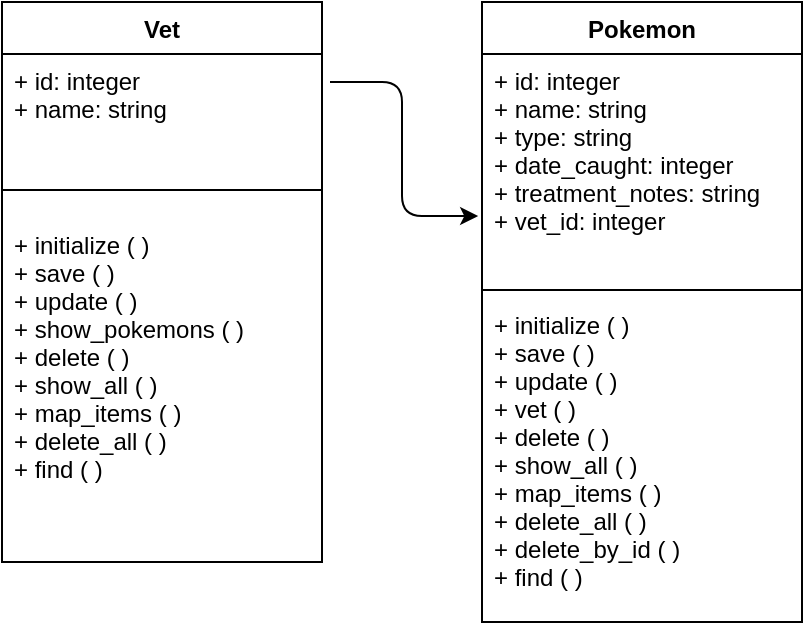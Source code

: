 <mxfile version="10.6.8" type="device"><diagram id="gNkEDxRAFS_L5wmZE3IO" name="Page-1"><mxGraphModel dx="758" dy="392" grid="1" gridSize="10" guides="1" tooltips="1" connect="1" arrows="1" fold="1" page="1" pageScale="1" pageWidth="827" pageHeight="1169" math="0" shadow="0"><root><mxCell id="0"/><mxCell id="1" parent="0"/><mxCell id="2r2evP9plamm9kTFM8ap-1" value="Vet" style="swimlane;fontStyle=1;align=center;verticalAlign=top;childLayout=stackLayout;horizontal=1;startSize=26;horizontalStack=0;resizeParent=1;resizeParentMax=0;resizeLast=0;collapsible=1;marginBottom=0;" vertex="1" parent="1"><mxGeometry x="160" y="120" width="160" height="280" as="geometry"/></mxCell><mxCell id="2r2evP9plamm9kTFM8ap-2" value="+ id: integer&#10;+ name: string&#10;" style="text;strokeColor=none;fillColor=none;align=left;verticalAlign=top;spacingLeft=4;spacingRight=4;overflow=hidden;rotatable=0;points=[[0,0.5],[1,0.5]];portConstraint=eastwest;" vertex="1" parent="2r2evP9plamm9kTFM8ap-1"><mxGeometry y="26" width="160" height="54" as="geometry"/></mxCell><mxCell id="2r2evP9plamm9kTFM8ap-3" value="" style="line;strokeWidth=1;fillColor=none;align=left;verticalAlign=middle;spacingTop=-1;spacingLeft=3;spacingRight=3;rotatable=0;labelPosition=right;points=[];portConstraint=eastwest;" vertex="1" parent="2r2evP9plamm9kTFM8ap-1"><mxGeometry y="80" width="160" height="28" as="geometry"/></mxCell><mxCell id="2r2evP9plamm9kTFM8ap-4" value="+ initialize ( )&#10;+ save ( )&#10;+ update ( )&#10;+ show_pokemons ( )&#10;+ delete ( )&#10;+ show_all ( )&#10;+ map_items ( )&#10;+ delete_all ( )&#10;+ find ( )&#10;" style="text;strokeColor=none;fillColor=none;align=left;verticalAlign=top;spacingLeft=4;spacingRight=4;overflow=hidden;rotatable=0;points=[[0,0.5],[1,0.5]];portConstraint=eastwest;" vertex="1" parent="2r2evP9plamm9kTFM8ap-1"><mxGeometry y="108" width="160" height="172" as="geometry"/></mxCell><mxCell id="2r2evP9plamm9kTFM8ap-5" value="Pokemon" style="swimlane;fontStyle=1;align=center;verticalAlign=top;childLayout=stackLayout;horizontal=1;startSize=26;horizontalStack=0;resizeParent=1;resizeParentMax=0;resizeLast=0;collapsible=1;marginBottom=0;" vertex="1" parent="1"><mxGeometry x="400" y="120" width="160" height="310" as="geometry"/></mxCell><mxCell id="2r2evP9plamm9kTFM8ap-6" value="+ id: integer&#10;+ name: string&#10;+ type: string&#10;+ date_caught: integer&#10;+ treatment_notes: string&#10;+ vet_id: integer&#10;" style="text;strokeColor=none;fillColor=none;align=left;verticalAlign=top;spacingLeft=4;spacingRight=4;overflow=hidden;rotatable=0;points=[[0,0.5],[1,0.5]];portConstraint=eastwest;" vertex="1" parent="2r2evP9plamm9kTFM8ap-5"><mxGeometry y="26" width="160" height="114" as="geometry"/></mxCell><mxCell id="2r2evP9plamm9kTFM8ap-7" value="" style="line;strokeWidth=1;fillColor=none;align=left;verticalAlign=middle;spacingTop=-1;spacingLeft=3;spacingRight=3;rotatable=0;labelPosition=right;points=[];portConstraint=eastwest;" vertex="1" parent="2r2evP9plamm9kTFM8ap-5"><mxGeometry y="140" width="160" height="8" as="geometry"/></mxCell><mxCell id="2r2evP9plamm9kTFM8ap-8" value="+ initialize ( )&#10;+ save ( )&#10;+ update ( )&#10;+ vet ( )&#10;+ delete ( )&#10;+ show_all ( )&#10;+ map_items ( )&#10;+ delete_all ( )&#10;+ delete_by_id ( )&#10;+ find ( )&#10;&#10;" style="text;strokeColor=none;fillColor=none;align=left;verticalAlign=top;spacingLeft=4;spacingRight=4;overflow=hidden;rotatable=0;points=[[0,0.5],[1,0.5]];portConstraint=eastwest;" vertex="1" parent="2r2evP9plamm9kTFM8ap-5"><mxGeometry y="148" width="160" height="162" as="geometry"/></mxCell><mxCell id="2r2evP9plamm9kTFM8ap-9" value="" style="endArrow=classic;html=1;entryX=-0.012;entryY=0.711;entryDx=0;entryDy=0;entryPerimeter=0;" edge="1" parent="1" target="2r2evP9plamm9kTFM8ap-6"><mxGeometry width="50" height="50" relative="1" as="geometry"><mxPoint x="324" y="160" as="sourcePoint"/><mxPoint x="390" y="203" as="targetPoint"/><Array as="points"><mxPoint x="360" y="160"/><mxPoint x="360" y="227"/></Array></mxGeometry></mxCell></root></mxGraphModel></diagram></mxfile>
